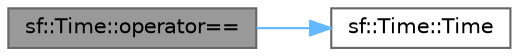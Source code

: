 digraph "sf::Time::operator=="
{
 // LATEX_PDF_SIZE
  bgcolor="transparent";
  edge [fontname=Helvetica,fontsize=10,labelfontname=Helvetica,labelfontsize=10];
  node [fontname=Helvetica,fontsize=10,shape=box,height=0.2,width=0.4];
  rankdir="LR";
  Node1 [id="Node000001",label="sf::Time::operator==",height=0.2,width=0.4,color="gray40", fillcolor="grey60", style="filled", fontcolor="black",tooltip="Overload of == operator to compare two time values."];
  Node1 -> Node2 [id="edge1_Node000001_Node000002",color="steelblue1",style="solid",tooltip=" "];
  Node2 [id="Node000002",label="sf::Time::Time",height=0.2,width=0.4,color="grey40", fillcolor="white", style="filled",URL="$classsf_1_1_time.html#acba0cfbc49e3a09a22a8e079eb67a05c",tooltip="Default constructor."];
}

